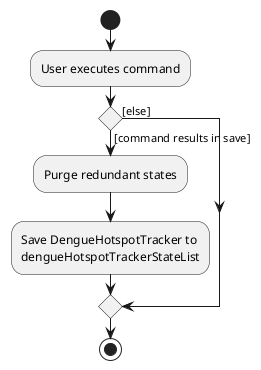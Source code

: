 @startuml
start
:User executes command;

'Since the beta syntax does not support placing the condition outside the
'diamond we place it as the true branch instead.

if () then ([command results in save])
    :Purge redundant states;
    :Save DengueHotspotTracker to
    dengueHotspotTrackerStateList;
else ([else])
endif
stop
@enduml
